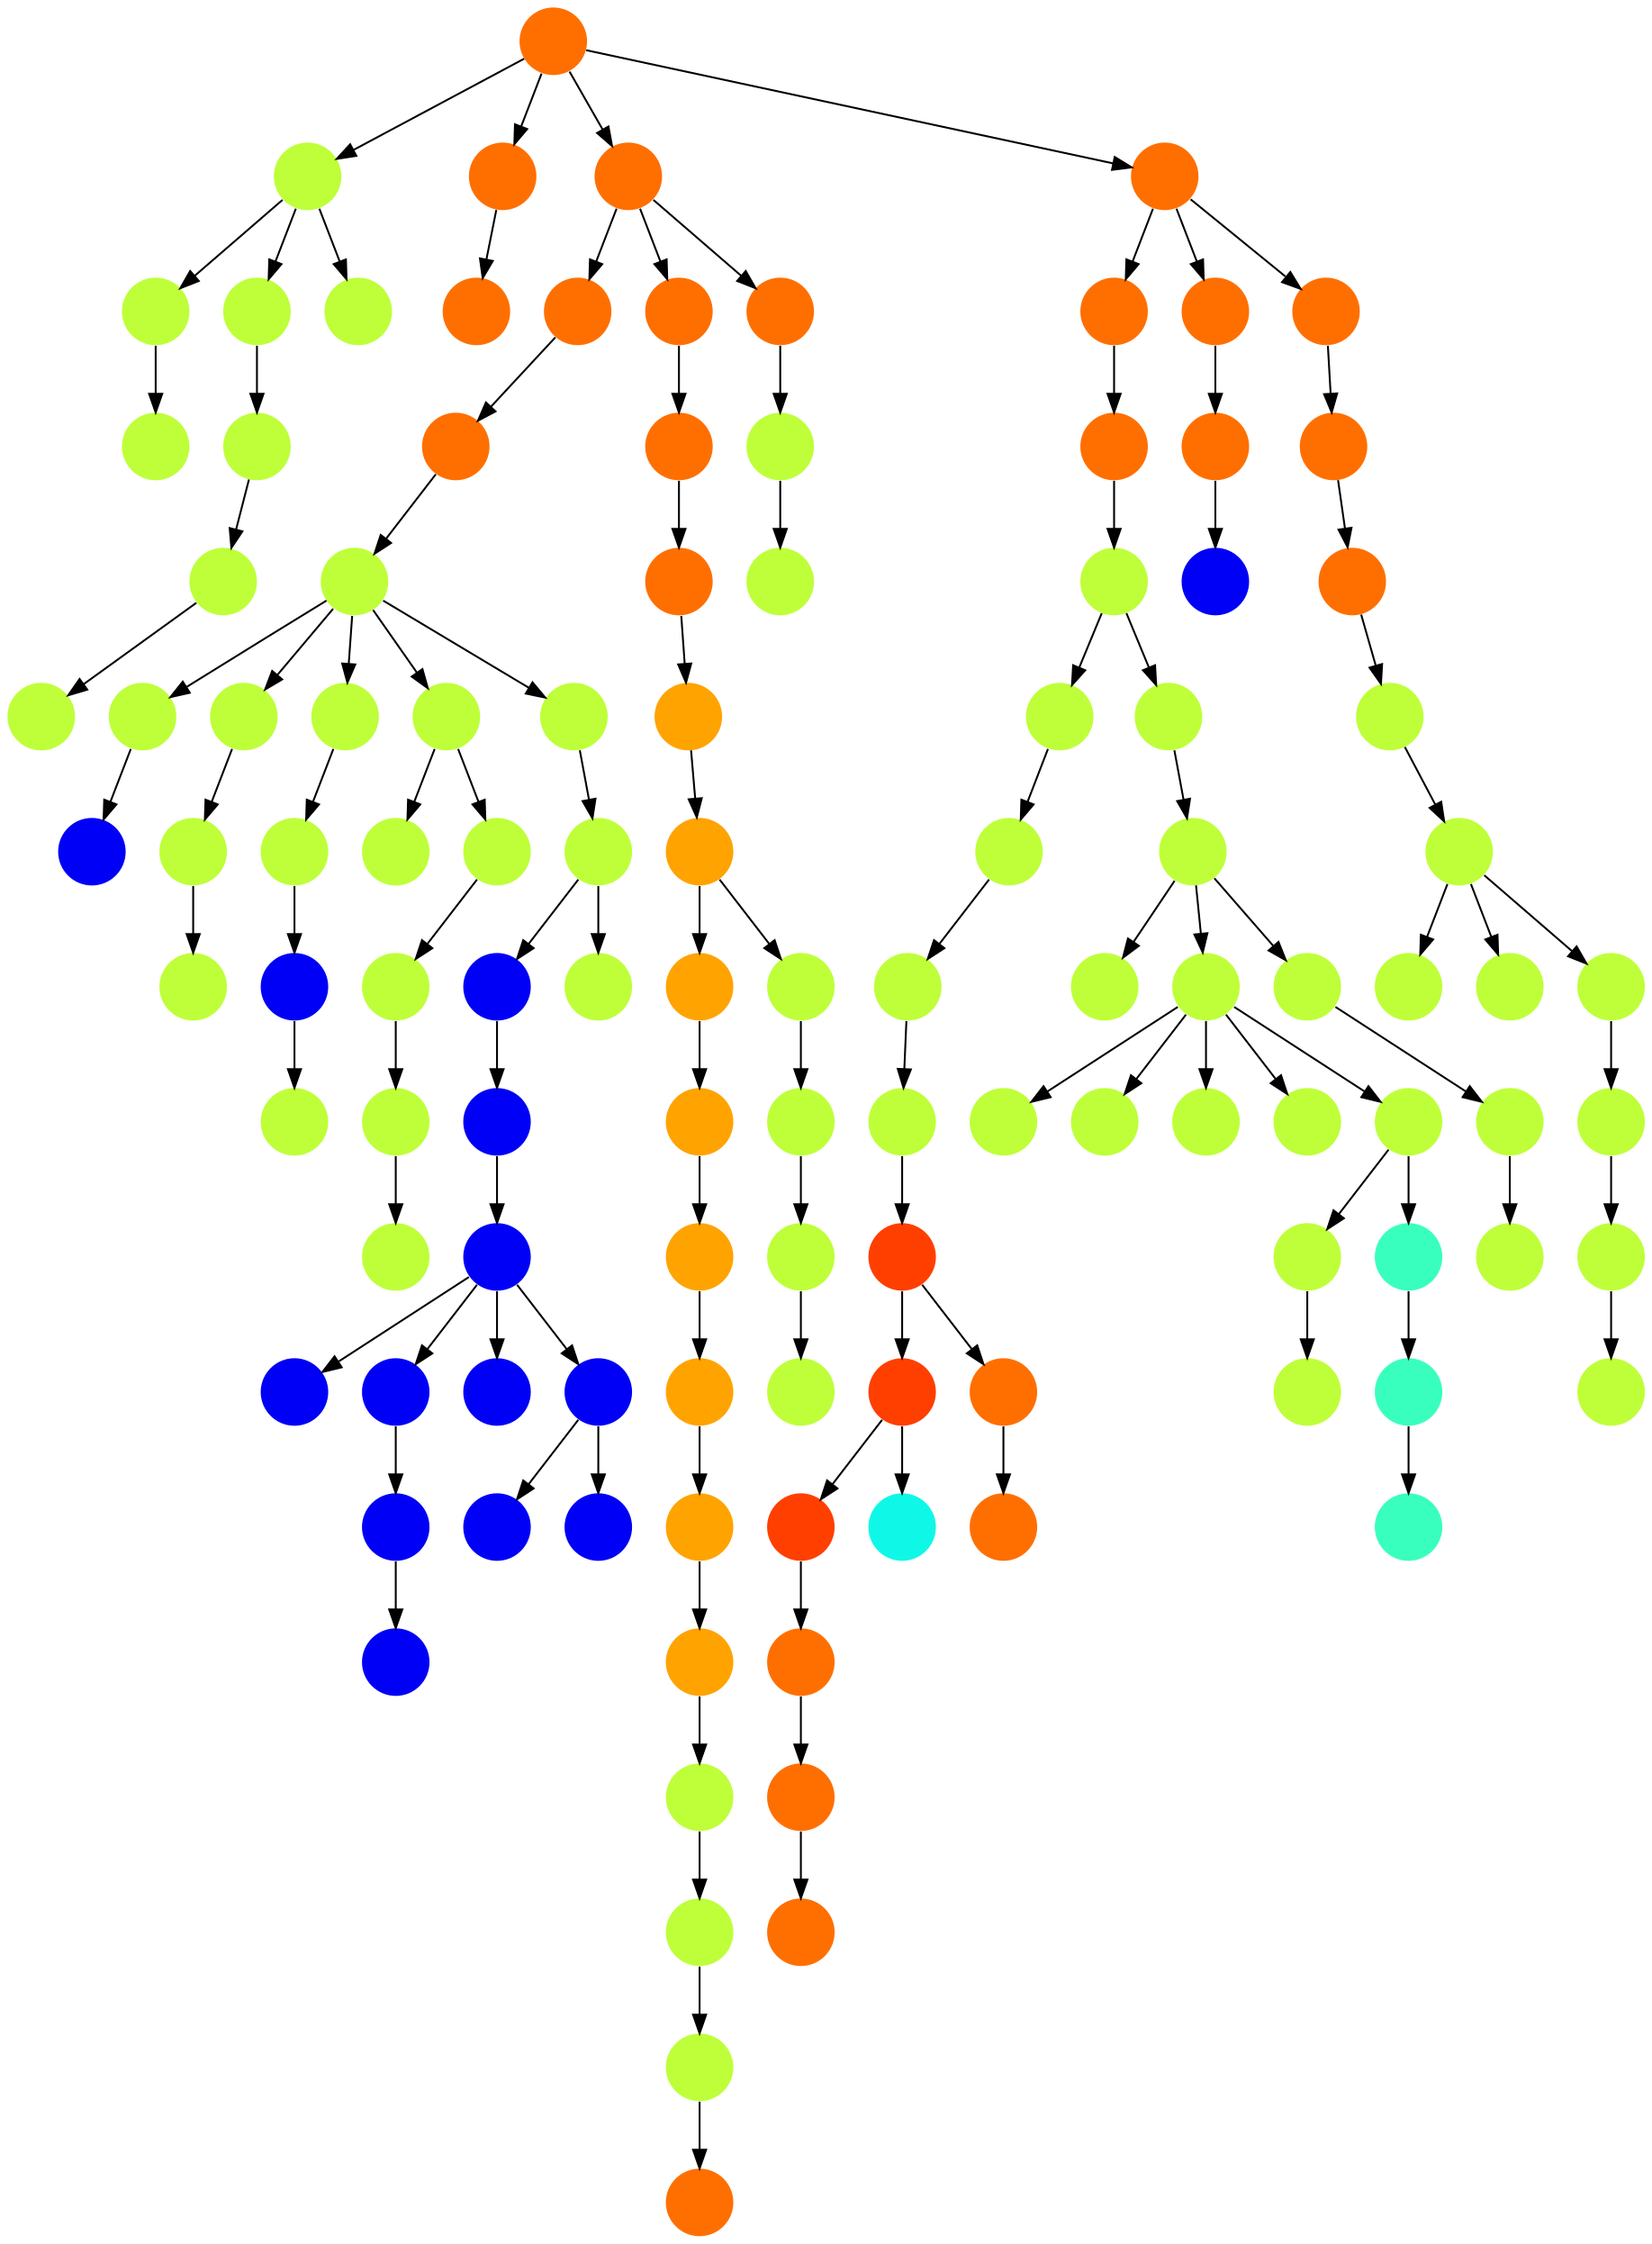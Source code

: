 digraph{
0 [tooltip = "N", penwidth = 0, style = filled, fillcolor = "#beff39", shape = circle, label = ""]
1 [tooltip = "S", penwidth = 0, style = filled, fillcolor = "#ff6f00", shape = circle, label = ""]
2 [tooltip = "N", penwidth = 0, style = filled, fillcolor = "#beff39", shape = circle, label = ""]
3 [tooltip = "K", penwidth = 0, style = filled, fillcolor = "#39ffbe", shape = circle, label = ""]
4 [tooltip = "S", penwidth = 0, style = filled, fillcolor = "#ff6f00", shape = circle, label = ""]
5 [tooltip = "N", penwidth = 0, style = filled, fillcolor = "#beff39", shape = circle, label = ""]
6 [tooltip = "R", penwidth = 0, style = filled, fillcolor = "#ffa300", shape = circle, label = ""]
7 [tooltip = "N", penwidth = 0, style = filled, fillcolor = "#beff39", shape = circle, label = ""]
8 [tooltip = "N", penwidth = 0, style = filled, fillcolor = "#beff39", shape = circle, label = ""]
9 [tooltip = "N", penwidth = 0, style = filled, fillcolor = "#beff39", shape = circle, label = ""]
10 [tooltip = "N", penwidth = 0, style = filled, fillcolor = "#beff39", shape = circle, label = ""]
11 [tooltip = "D", penwidth = 0, style = filled, fillcolor = "#0000f6", shape = circle, label = ""]
12 [tooltip = "R", penwidth = 0, style = filled, fillcolor = "#ffa300", shape = circle, label = ""]
13 [tooltip = "N", penwidth = 0, style = filled, fillcolor = "#beff39", shape = circle, label = ""]
14 [tooltip = "N", penwidth = 0, style = filled, fillcolor = "#beff39", shape = circle, label = ""]
15 [tooltip = "S", penwidth = 0, style = filled, fillcolor = "#ff6f00", shape = circle, label = ""]
16 [tooltip = "S", penwidth = 0, style = filled, fillcolor = "#ff6f00", shape = circle, label = ""]
17 [tooltip = "S", penwidth = 0, style = filled, fillcolor = "#ff6f00", shape = circle, label = ""]
18 [tooltip = "N", penwidth = 0, style = filled, fillcolor = "#beff39", shape = circle, label = ""]
19 [tooltip = "S", penwidth = 0, style = filled, fillcolor = "#ff6f00", shape = circle, label = ""]
20 [tooltip = "S", penwidth = 0, style = filled, fillcolor = "#ff6f00", shape = circle, label = ""]
21 [tooltip = "N", penwidth = 0, style = filled, fillcolor = "#beff39", shape = circle, label = ""]
22 [tooltip = "R", penwidth = 0, style = filled, fillcolor = "#ffa300", shape = circle, label = ""]
23 [tooltip = "R", penwidth = 0, style = filled, fillcolor = "#ffa300", shape = circle, label = ""]
24 [tooltip = "S", penwidth = 0, style = filled, fillcolor = "#ff6f00", shape = circle, label = ""]
25 [tooltip = "R", penwidth = 0, style = filled, fillcolor = "#ffa300", shape = circle, label = ""]
26 [tooltip = "N", penwidth = 0, style = filled, fillcolor = "#beff39", shape = circle, label = ""]
27 [tooltip = "N", penwidth = 0, style = filled, fillcolor = "#beff39", shape = circle, label = ""]
28 [tooltip = "R", penwidth = 0, style = filled, fillcolor = "#ffa300", shape = circle, label = ""]
29 [tooltip = "S", penwidth = 0, style = filled, fillcolor = "#ff6f00", shape = circle, label = ""]
30 [tooltip = "S", penwidth = 0, style = filled, fillcolor = "#ff6f00", shape = circle, label = ""]
31 [tooltip = "N", penwidth = 0, style = filled, fillcolor = "#beff39", shape = circle, label = ""]
32 [tooltip = "N", penwidth = 0, style = filled, fillcolor = "#beff39", shape = circle, label = ""]
33 [tooltip = "N", penwidth = 0, style = filled, fillcolor = "#beff39", shape = circle, label = ""]
34 [tooltip = "N", penwidth = 0, style = filled, fillcolor = "#beff39", shape = circle, label = ""]
35 [tooltip = "N", penwidth = 0, style = filled, fillcolor = "#beff39", shape = circle, label = ""]
36 [tooltip = "S", penwidth = 0, style = filled, fillcolor = "#ff6f00", shape = circle, label = ""]
37 [tooltip = "N", penwidth = 0, style = filled, fillcolor = "#beff39", shape = circle, label = ""]
38 [tooltip = "N", penwidth = 0, style = filled, fillcolor = "#beff39", shape = circle, label = ""]
39 [tooltip = "S", penwidth = 0, style = filled, fillcolor = "#ff6f00", shape = circle, label = ""]
40 [tooltip = "N", penwidth = 0, style = filled, fillcolor = "#beff39", shape = circle, label = ""]
41 [tooltip = "N", penwidth = 0, style = filled, fillcolor = "#beff39", shape = circle, label = ""]
42 [tooltip = "T", penwidth = 0, style = filled, fillcolor = "#ff3f00", shape = circle, label = ""]
43 [tooltip = "N", penwidth = 0, style = filled, fillcolor = "#beff39", shape = circle, label = ""]
44 [tooltip = "N", penwidth = 0, style = filled, fillcolor = "#beff39", shape = circle, label = ""]
45 [tooltip = "T", penwidth = 0, style = filled, fillcolor = "#ff3f00", shape = circle, label = ""]
46 [tooltip = "S", penwidth = 0, style = filled, fillcolor = "#ff6f00", shape = circle, label = ""]
47 [tooltip = "N", penwidth = 0, style = filled, fillcolor = "#beff39", shape = circle, label = ""]
48 [tooltip = "S", penwidth = 0, style = filled, fillcolor = "#ff6f00", shape = circle, label = ""]
49 [tooltip = "D", penwidth = 0, style = filled, fillcolor = "#0000f6", shape = circle, label = ""]
50 [tooltip = "N", penwidth = 0, style = filled, fillcolor = "#beff39", shape = circle, label = ""]
51 [tooltip = "N", penwidth = 0, style = filled, fillcolor = "#beff39", shape = circle, label = ""]
52 [tooltip = "S", penwidth = 0, style = filled, fillcolor = "#ff6f00", shape = circle, label = ""]
53 [tooltip = "S", penwidth = 0, style = filled, fillcolor = "#ff6f00", shape = circle, label = ""]
54 [tooltip = "N", penwidth = 0, style = filled, fillcolor = "#beff39", shape = circle, label = ""]
55 [tooltip = "T", penwidth = 0, style = filled, fillcolor = "#ff3f00", shape = circle, label = ""]
56 [tooltip = "N", penwidth = 0, style = filled, fillcolor = "#beff39", shape = circle, label = ""]
57 [tooltip = "K", penwidth = 0, style = filled, fillcolor = "#39ffbe", shape = circle, label = ""]
58 [tooltip = "N", penwidth = 0, style = filled, fillcolor = "#beff39", shape = circle, label = ""]
59 [tooltip = "S", penwidth = 0, style = filled, fillcolor = "#ff6f00", shape = circle, label = ""]
60 [tooltip = "N", penwidth = 0, style = filled, fillcolor = "#beff39", shape = circle, label = ""]
61 [tooltip = "S", penwidth = 0, style = filled, fillcolor = "#ff6f00", shape = circle, label = ""]
62 [tooltip = "N", penwidth = 0, style = filled, fillcolor = "#beff39", shape = circle, label = ""]
63 [tooltip = "N", penwidth = 0, style = filled, fillcolor = "#beff39", shape = circle, label = ""]
64 [tooltip = "N", penwidth = 0, style = filled, fillcolor = "#beff39", shape = circle, label = ""]
65 [tooltip = "I", penwidth = 0, style = filled, fillcolor = "#0ff8e7", shape = circle, label = ""]
66 [tooltip = "D", penwidth = 0, style = filled, fillcolor = "#0000f6", shape = circle, label = ""]
67 [tooltip = "S", penwidth = 0, style = filled, fillcolor = "#ff6f00", shape = circle, label = ""]
68 [tooltip = "N", penwidth = 0, style = filled, fillcolor = "#beff39", shape = circle, label = ""]
69 [tooltip = "N", penwidth = 0, style = filled, fillcolor = "#beff39", shape = circle, label = ""]
70 [tooltip = "N", penwidth = 0, style = filled, fillcolor = "#beff39", shape = circle, label = ""]
71 [tooltip = "D", penwidth = 0, style = filled, fillcolor = "#0000f6", shape = circle, label = ""]
72 [tooltip = "N", penwidth = 0, style = filled, fillcolor = "#beff39", shape = circle, label = ""]
73 [tooltip = "D", penwidth = 0, style = filled, fillcolor = "#0000f6", shape = circle, label = ""]
74 [tooltip = "D", penwidth = 0, style = filled, fillcolor = "#0000f6", shape = circle, label = ""]
75 [tooltip = "D", penwidth = 0, style = filled, fillcolor = "#0000f6", shape = circle, label = ""]
76 [tooltip = "D", penwidth = 0, style = filled, fillcolor = "#0000f6", shape = circle, label = ""]
77 [tooltip = "N", penwidth = 0, style = filled, fillcolor = "#beff39", shape = circle, label = ""]
78 [tooltip = "N", penwidth = 0, style = filled, fillcolor = "#beff39", shape = circle, label = ""]
79 [tooltip = "D", penwidth = 0, style = filled, fillcolor = "#0000f6", shape = circle, label = ""]
80 [tooltip = "N", penwidth = 0, style = filled, fillcolor = "#beff39", shape = circle, label = ""]
81 [tooltip = "N", penwidth = 0, style = filled, fillcolor = "#beff39", shape = circle, label = ""]
82 [tooltip = "N", penwidth = 0, style = filled, fillcolor = "#beff39", shape = circle, label = ""]
83 [tooltip = "N", penwidth = 0, style = filled, fillcolor = "#beff39", shape = circle, label = ""]
84 [tooltip = "D", penwidth = 0, style = filled, fillcolor = "#0000f6", shape = circle, label = ""]
85 [tooltip = "N", penwidth = 0, style = filled, fillcolor = "#beff39", shape = circle, label = ""]
86 [tooltip = "N", penwidth = 0, style = filled, fillcolor = "#beff39", shape = circle, label = ""]
87 [tooltip = "S", penwidth = 0, style = filled, fillcolor = "#ff6f00", shape = circle, label = ""]
88 [tooltip = "N", penwidth = 0, style = filled, fillcolor = "#beff39", shape = circle, label = ""]
89 [tooltip = "S", penwidth = 0, style = filled, fillcolor = "#ff6f00", shape = circle, label = ""]
90 [tooltip = "S", penwidth = 0, style = filled, fillcolor = "#ff6f00", shape = circle, label = ""]
91 [tooltip = "N", penwidth = 0, style = filled, fillcolor = "#beff39", shape = circle, label = ""]
92 [tooltip = "N", penwidth = 0, style = filled, fillcolor = "#beff39", shape = circle, label = ""]
93 [tooltip = "N", penwidth = 0, style = filled, fillcolor = "#beff39", shape = circle, label = ""]
94 [tooltip = "K", penwidth = 0, style = filled, fillcolor = "#39ffbe", shape = circle, label = ""]
95 [tooltip = "N", penwidth = 0, style = filled, fillcolor = "#beff39", shape = circle, label = ""]
96 [tooltip = "N", penwidth = 0, style = filled, fillcolor = "#beff39", shape = circle, label = ""]
97 [tooltip = "D", penwidth = 0, style = filled, fillcolor = "#0000f6", shape = circle, label = ""]
98 [tooltip = "D", penwidth = 0, style = filled, fillcolor = "#0000f6", shape = circle, label = ""]
99 [tooltip = "D", penwidth = 0, style = filled, fillcolor = "#0000f6", shape = circle, label = ""]
100 [tooltip = "S", penwidth = 0, style = filled, fillcolor = "#ff6f00", shape = circle, label = ""]
101 [tooltip = "N", penwidth = 0, style = filled, fillcolor = "#beff39", shape = circle, label = ""]
102 [tooltip = "N", penwidth = 0, style = filled, fillcolor = "#beff39", shape = circle, label = ""]
103 [tooltip = "S", penwidth = 0, style = filled, fillcolor = "#ff6f00", shape = circle, label = ""]
104 [tooltip = "N", penwidth = 0, style = filled, fillcolor = "#beff39", shape = circle, label = ""]
105 [tooltip = "N", penwidth = 0, style = filled, fillcolor = "#beff39", shape = circle, label = ""]
106 [tooltip = "R", penwidth = 0, style = filled, fillcolor = "#ffa300", shape = circle, label = ""]
107 [tooltip = "R", penwidth = 0, style = filled, fillcolor = "#ffa300", shape = circle, label = ""]
108 [tooltip = "N", penwidth = 0, style = filled, fillcolor = "#beff39", shape = circle, label = ""]
109 [tooltip = "N", penwidth = 0, style = filled, fillcolor = "#beff39", shape = circle, label = ""]
110 [tooltip = "N", penwidth = 0, style = filled, fillcolor = "#beff39", shape = circle, label = ""]
111 [tooltip = "N", penwidth = 0, style = filled, fillcolor = "#beff39", shape = circle, label = ""]
112 [tooltip = "D", penwidth = 0, style = filled, fillcolor = "#0000f6", shape = circle, label = ""]
113 [tooltip = "N", penwidth = 0, style = filled, fillcolor = "#beff39", shape = circle, label = ""]
6 -> 28
17 -> 20
32 -> 44
85 -> 63
43 -> 54
40 -> 60
80 -> 78
46 -> 61
46 -> 48
10 -> 7
10 -> 18
32 -> 38
73 -> 75
69 -> 64
15 -> 4
60 -> 57
45 -> 65
29 -> 30
63 -> 111
19 -> 24
43 -> 58
48 -> 53
53 -> 43
25 -> 21
67 -> 90
91 -> 13
27 -> 93
40 -> 35
105 -> 101
8 -> 50
10 -> 104
99 -> 98
24 -> 8
22 -> 23
58 -> 32
28 -> 22
18 -> 26
74 -> 79
111 -> 110
52 -> 49
84 -> 76
16 -> 10
99 -> 97
21 -> 5
8 -> 9
110 -> 69
62 -> 66
73 -> 74
17 -> 89
5 -> 96
8 -> 70
50 -> 62
83 -> 84
89 -> 88
73 -> 99
54 -> 51
55 -> 59
0 -> 2
93 -> 92
3 -> 94
96 -> 95
60 -> 0
63 -> 72
44 -> 56
16 -> 17
107 -> 106
41 -> 47
40 -> 33
45 -> 42
61 -> 52
63 -> 81
78 -> 91
9 -> 11
23 -> 107
7 -> 14
12 -> 25
59 -> 100
46 -> 67
20 -> 29
51 -> 41
47 -> 55
83 -> 113
16 -> 46
55 -> 45
30 -> 12
90 -> 87
40 -> 31
86 -> 83
56 -> 34
32 -> 40
40 -> 37
88 -> 82
108 -> 109
76 -> 73
1 -> 36
87 -> 85
16 -> 15
106 -> 105
73 -> 71
17 -> 19
101 -> 102
79 -> 112
26 -> 108
102 -> 103
39 -> 1
25 -> 6
66 -> 68
42 -> 39
70 -> 77
8 -> 86
8 -> 27
57 -> 3
70 -> 80
}
